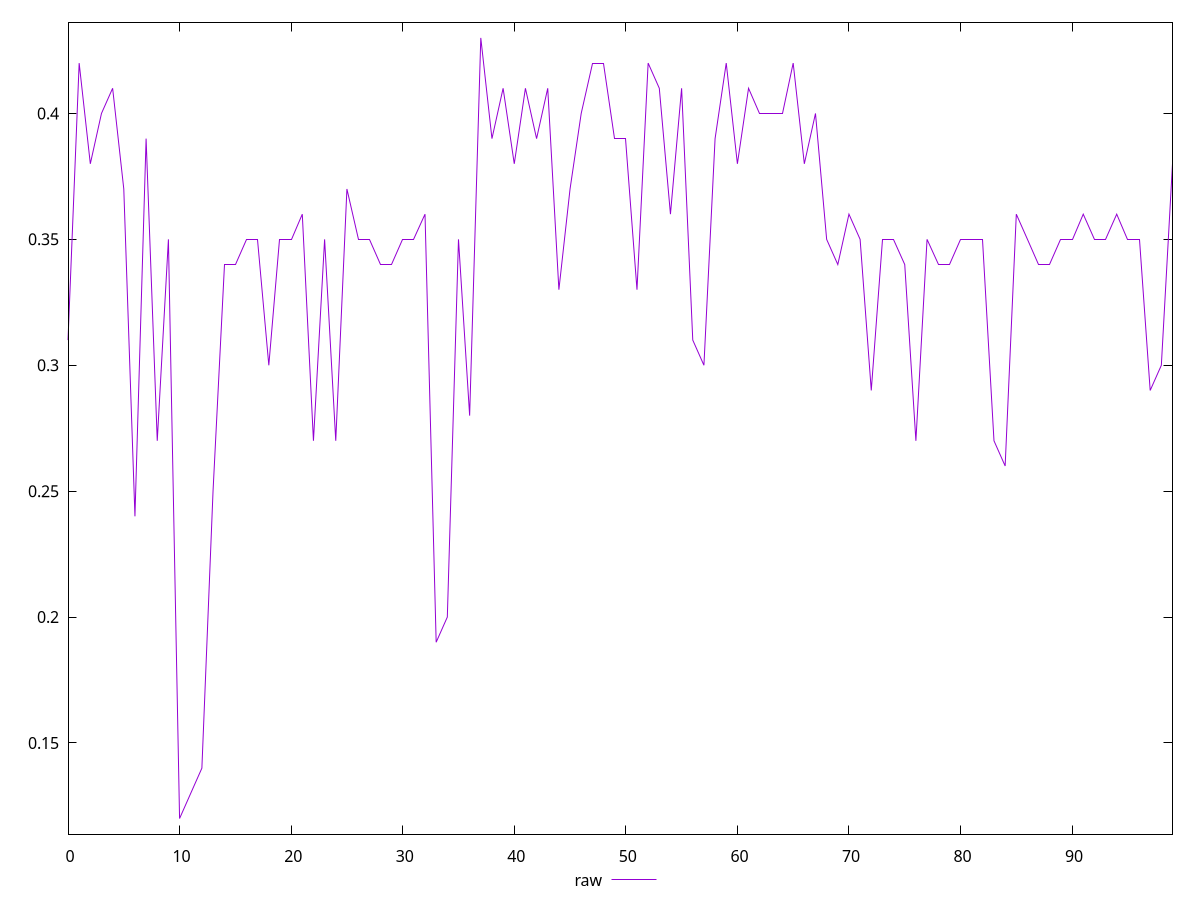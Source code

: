 reset

$raw <<EOF
0 0.31
1 0.42
2 0.38
3 0.4
4 0.41
5 0.37
6 0.24
7 0.39
8 0.27
9 0.35
10 0.12
11 0.13
12 0.14
13 0.25
14 0.34
15 0.34
16 0.35
17 0.35
18 0.3
19 0.35
20 0.35
21 0.36
22 0.27
23 0.35
24 0.27
25 0.37
26 0.35
27 0.35
28 0.34
29 0.34
30 0.35
31 0.35
32 0.36
33 0.19
34 0.2
35 0.35
36 0.28
37 0.43
38 0.39
39 0.41
40 0.38
41 0.41
42 0.39
43 0.41
44 0.33
45 0.37
46 0.4
47 0.42
48 0.42
49 0.39
50 0.39
51 0.33
52 0.42
53 0.41
54 0.36
55 0.41
56 0.31
57 0.3
58 0.39
59 0.42
60 0.38
61 0.41
62 0.4
63 0.4
64 0.4
65 0.42
66 0.38
67 0.4
68 0.35
69 0.34
70 0.36
71 0.35
72 0.29
73 0.35
74 0.35
75 0.34
76 0.27
77 0.35
78 0.34
79 0.34
80 0.35
81 0.35
82 0.35
83 0.27
84 0.26
85 0.36
86 0.35
87 0.34
88 0.34
89 0.35
90 0.35
91 0.36
92 0.35
93 0.35
94 0.36
95 0.35
96 0.35
97 0.29
98 0.3
99 0.38
EOF

set key outside below
set xrange [0:99]
set yrange [0.1138:0.4362]
set trange [0.1138:0.4362]
set terminal svg size 640, 500 enhanced background rgb 'white'
set output "reprap/meta/score/samples/pages+cached/raw/values.svg"

plot $raw title "raw" with line

reset

